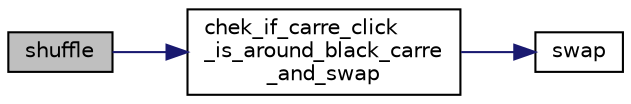 digraph "shuffle"
{
 // LATEX_PDF_SIZE
  edge [fontname="Helvetica",fontsize="10",labelfontname="Helvetica",labelfontsize="10"];
  node [fontname="Helvetica",fontsize="10",shape=record];
  rankdir="LR";
  Node1 [label="shuffle",height=0.2,width=0.4,color="black", fillcolor="grey75", style="filled", fontcolor="black",tooltip="Mélange le plateau de jeu."];
  Node1 -> Node2 [color="midnightblue",fontsize="10",style="solid",fontname="Helvetica"];
  Node2 [label="chek_if_carre_click\l_is_around_black_carre\l_and_swap",height=0.2,width=0.4,color="black", fillcolor="white", style="filled",URL="$logic_8c.html#ab61017a7ba5769c53742ab1e79ac31ba",tooltip="Vérifie si la case sur laquelle l'utilisateur a cliqué est à côté de la case vide et l'échange si c'e..."];
  Node2 -> Node3 [color="midnightblue",fontsize="10",style="solid",fontname="Helvetica"];
  Node3 [label="swap",height=0.2,width=0.4,color="black", fillcolor="white", style="filled",URL="$logic_8c.html#ab5e0a2af6e8a3a5c2ecee4f1ff4a8287",tooltip="Echange deux cases du plateau."];
}
